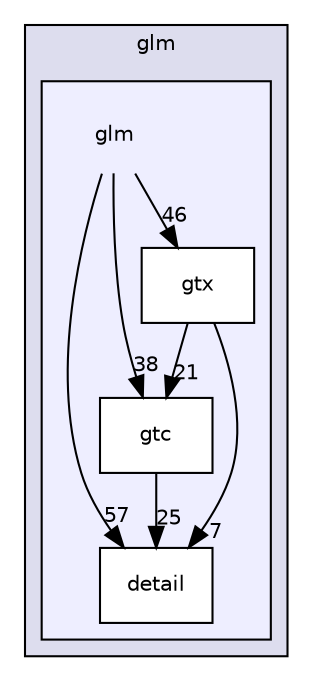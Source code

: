 digraph "thirdparty/old/glm/glm" {
  compound=true
  node [ fontsize="10", fontname="Helvetica"];
  edge [ labelfontsize="10", labelfontname="Helvetica"];
  subgraph clusterdir_09e0df53dc101507db55c44a9dc0a3a2 {
    graph [ bgcolor="#ddddee", pencolor="black", label="glm" fontname="Helvetica", fontsize="10", URL="dir_09e0df53dc101507db55c44a9dc0a3a2.html"]
  subgraph clusterdir_79ddca3cff5b21418b91ce2b9eb63862 {
    graph [ bgcolor="#eeeeff", pencolor="black", label="" URL="dir_79ddca3cff5b21418b91ce2b9eb63862.html"];
    dir_79ddca3cff5b21418b91ce2b9eb63862 [shape=plaintext label="glm"];
    dir_159c1bafcdd4ceb492043c8d77b1900e [shape=box label="detail" color="black" fillcolor="white" style="filled" URL="dir_159c1bafcdd4ceb492043c8d77b1900e.html"];
    dir_5a06371bf85d3de0df2ac2f889f654c0 [shape=box label="gtc" color="black" fillcolor="white" style="filled" URL="dir_5a06371bf85d3de0df2ac2f889f654c0.html"];
    dir_a2645d6da3699396698ca259adae7696 [shape=box label="gtx" color="black" fillcolor="white" style="filled" URL="dir_a2645d6da3699396698ca259adae7696.html"];
  }
  }
  dir_5a06371bf85d3de0df2ac2f889f654c0->dir_159c1bafcdd4ceb492043c8d77b1900e [headlabel="25", labeldistance=1.5 headhref="dir_000026_000016.html"];
  dir_79ddca3cff5b21418b91ce2b9eb63862->dir_159c1bafcdd4ceb492043c8d77b1900e [headlabel="57", labeldistance=1.5 headhref="dir_000013_000016.html"];
  dir_79ddca3cff5b21418b91ce2b9eb63862->dir_5a06371bf85d3de0df2ac2f889f654c0 [headlabel="38", labeldistance=1.5 headhref="dir_000013_000026.html"];
  dir_79ddca3cff5b21418b91ce2b9eb63862->dir_a2645d6da3699396698ca259adae7696 [headlabel="46", labeldistance=1.5 headhref="dir_000013_000014.html"];
  dir_a2645d6da3699396698ca259adae7696->dir_159c1bafcdd4ceb492043c8d77b1900e [headlabel="7", labeldistance=1.5 headhref="dir_000014_000016.html"];
  dir_a2645d6da3699396698ca259adae7696->dir_5a06371bf85d3de0df2ac2f889f654c0 [headlabel="21", labeldistance=1.5 headhref="dir_000014_000026.html"];
}
